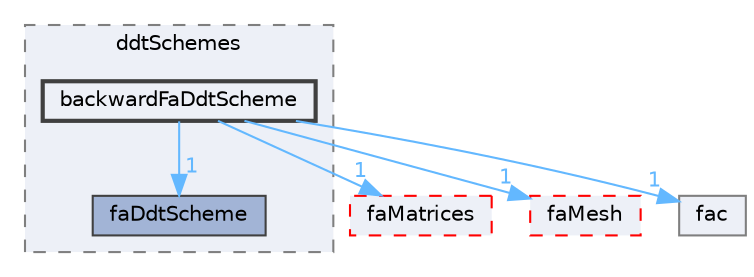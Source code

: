 digraph "src/finiteArea/finiteArea/ddtSchemes/backwardFaDdtScheme"
{
 // LATEX_PDF_SIZE
  bgcolor="transparent";
  edge [fontname=Helvetica,fontsize=10,labelfontname=Helvetica,labelfontsize=10];
  node [fontname=Helvetica,fontsize=10,shape=box,height=0.2,width=0.4];
  compound=true
  subgraph clusterdir_02627098f459dfbfeff8bc2fa413196a {
    graph [ bgcolor="#edf0f7", pencolor="grey50", label="ddtSchemes", fontname=Helvetica,fontsize=10 style="filled,dashed", URL="dir_02627098f459dfbfeff8bc2fa413196a.html",tooltip=""]
  dir_125b19edec5ca754b284e015d043cbf2 [label="faDdtScheme", fillcolor="#a2b4d6", color="grey25", style="filled", URL="dir_125b19edec5ca754b284e015d043cbf2.html",tooltip=""];
  dir_68b186736f81de3f0730fb2b0c84d1d3 [label="backwardFaDdtScheme", fillcolor="#edf0f7", color="grey25", style="filled,bold", URL="dir_68b186736f81de3f0730fb2b0c84d1d3.html",tooltip=""];
  }
  dir_11fa0d52a0a43d2db65b942bd42d04b1 [label="faMatrices", fillcolor="#edf0f7", color="red", style="filled,dashed", URL="dir_11fa0d52a0a43d2db65b942bd42d04b1.html",tooltip=""];
  dir_f14612db68a06d13a87d37d60dc895d5 [label="faMesh", fillcolor="#edf0f7", color="red", style="filled,dashed", URL="dir_f14612db68a06d13a87d37d60dc895d5.html",tooltip=""];
  dir_15aafd37ee87fbe9911ba23e923cc2c7 [label="fac", fillcolor="#edf0f7", color="grey50", style="filled", URL="dir_15aafd37ee87fbe9911ba23e923cc2c7.html",tooltip=""];
  dir_68b186736f81de3f0730fb2b0c84d1d3->dir_11fa0d52a0a43d2db65b942bd42d04b1 [headlabel="1", labeldistance=1.5 headhref="dir_000182_001293.html" href="dir_000182_001293.html" color="steelblue1" fontcolor="steelblue1"];
  dir_68b186736f81de3f0730fb2b0c84d1d3->dir_125b19edec5ca754b284e015d043cbf2 [headlabel="1", labeldistance=1.5 headhref="dir_000182_001281.html" href="dir_000182_001281.html" color="steelblue1" fontcolor="steelblue1"];
  dir_68b186736f81de3f0730fb2b0c84d1d3->dir_15aafd37ee87fbe9911ba23e923cc2c7 [headlabel="1", labeldistance=1.5 headhref="dir_000182_001242.html" href="dir_000182_001242.html" color="steelblue1" fontcolor="steelblue1"];
  dir_68b186736f81de3f0730fb2b0c84d1d3->dir_f14612db68a06d13a87d37d60dc895d5 [headlabel="1", labeldistance=1.5 headhref="dir_000182_001295.html" href="dir_000182_001295.html" color="steelblue1" fontcolor="steelblue1"];
}
